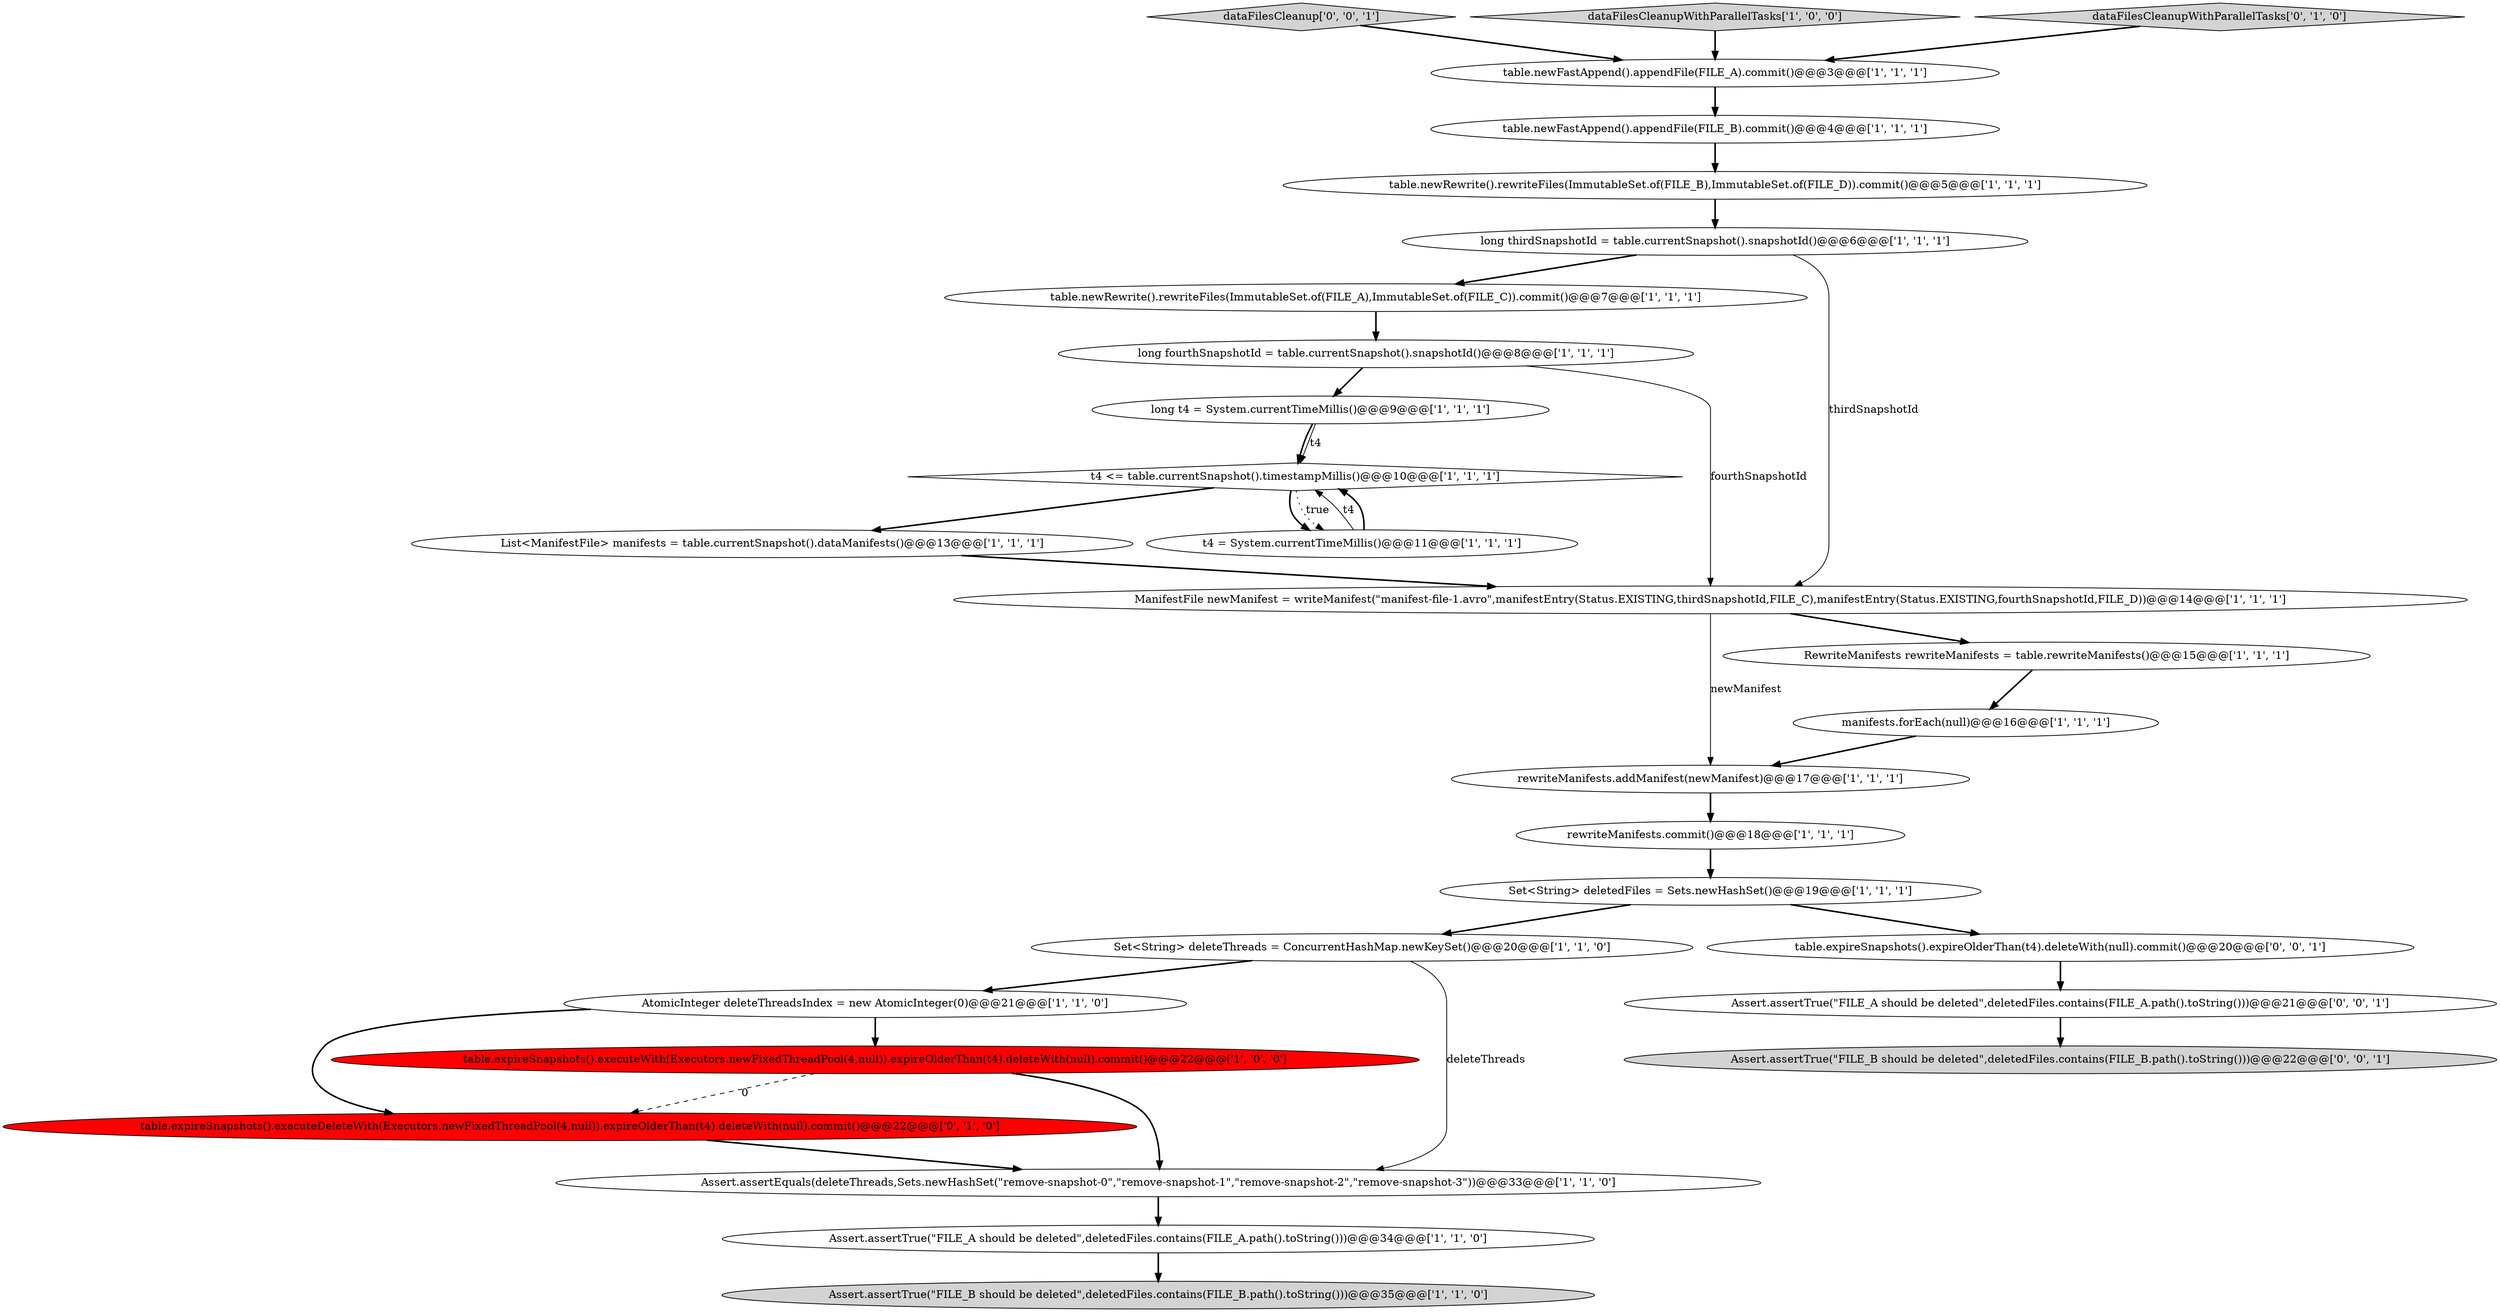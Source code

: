 digraph {
20 [style = filled, label = "Assert.assertTrue(\"FILE_B should be deleted\",deletedFiles.contains(FILE_B.path().toString()))@@@35@@@['1', '1', '0']", fillcolor = lightgray, shape = ellipse image = "AAA0AAABBB1BBB"];
18 [style = filled, label = "table.newRewrite().rewriteFiles(ImmutableSet.of(FILE_A),ImmutableSet.of(FILE_C)).commit()@@@7@@@['1', '1', '1']", fillcolor = white, shape = ellipse image = "AAA0AAABBB1BBB"];
17 [style = filled, label = "AtomicInteger deleteThreadsIndex = new AtomicInteger(0)@@@21@@@['1', '1', '0']", fillcolor = white, shape = ellipse image = "AAA0AAABBB1BBB"];
2 [style = filled, label = "List<ManifestFile> manifests = table.currentSnapshot().dataManifests()@@@13@@@['1', '1', '1']", fillcolor = white, shape = ellipse image = "AAA0AAABBB1BBB"];
28 [style = filled, label = "dataFilesCleanup['0', '0', '1']", fillcolor = lightgray, shape = diamond image = "AAA0AAABBB3BBB"];
6 [style = filled, label = "table.newFastAppend().appendFile(FILE_B).commit()@@@4@@@['1', '1', '1']", fillcolor = white, shape = ellipse image = "AAA0AAABBB1BBB"];
15 [style = filled, label = "Assert.assertEquals(deleteThreads,Sets.newHashSet(\"remove-snapshot-0\",\"remove-snapshot-1\",\"remove-snapshot-2\",\"remove-snapshot-3\"))@@@33@@@['1', '1', '0']", fillcolor = white, shape = ellipse image = "AAA0AAABBB1BBB"];
8 [style = filled, label = "table.newFastAppend().appendFile(FILE_A).commit()@@@3@@@['1', '1', '1']", fillcolor = white, shape = ellipse image = "AAA0AAABBB1BBB"];
1 [style = filled, label = "long thirdSnapshotId = table.currentSnapshot().snapshotId()@@@6@@@['1', '1', '1']", fillcolor = white, shape = ellipse image = "AAA0AAABBB1BBB"];
16 [style = filled, label = "Set<String> deletedFiles = Sets.newHashSet()@@@19@@@['1', '1', '1']", fillcolor = white, shape = ellipse image = "AAA0AAABBB1BBB"];
5 [style = filled, label = "Set<String> deleteThreads = ConcurrentHashMap.newKeySet()@@@20@@@['1', '1', '0']", fillcolor = white, shape = ellipse image = "AAA0AAABBB1BBB"];
22 [style = filled, label = "rewriteManifests.addManifest(newManifest)@@@17@@@['1', '1', '1']", fillcolor = white, shape = ellipse image = "AAA0AAABBB1BBB"];
24 [style = filled, label = "table.expireSnapshots().executeDeleteWith(Executors.newFixedThreadPool(4,null)).expireOlderThan(t4).deleteWith(null).commit()@@@22@@@['0', '1', '0']", fillcolor = red, shape = ellipse image = "AAA1AAABBB2BBB"];
21 [style = filled, label = "long t4 = System.currentTimeMillis()@@@9@@@['1', '1', '1']", fillcolor = white, shape = ellipse image = "AAA0AAABBB1BBB"];
19 [style = filled, label = "Assert.assertTrue(\"FILE_A should be deleted\",deletedFiles.contains(FILE_A.path().toString()))@@@34@@@['1', '1', '0']", fillcolor = white, shape = ellipse image = "AAA0AAABBB1BBB"];
12 [style = filled, label = "ManifestFile newManifest = writeManifest(\"manifest-file-1.avro\",manifestEntry(Status.EXISTING,thirdSnapshotId,FILE_C),manifestEntry(Status.EXISTING,fourthSnapshotId,FILE_D))@@@14@@@['1', '1', '1']", fillcolor = white, shape = ellipse image = "AAA0AAABBB1BBB"];
10 [style = filled, label = "t4 <= table.currentSnapshot().timestampMillis()@@@10@@@['1', '1', '1']", fillcolor = white, shape = diamond image = "AAA0AAABBB1BBB"];
4 [style = filled, label = "dataFilesCleanupWithParallelTasks['1', '0', '0']", fillcolor = lightgray, shape = diamond image = "AAA0AAABBB1BBB"];
26 [style = filled, label = "Assert.assertTrue(\"FILE_A should be deleted\",deletedFiles.contains(FILE_A.path().toString()))@@@21@@@['0', '0', '1']", fillcolor = white, shape = ellipse image = "AAA0AAABBB3BBB"];
7 [style = filled, label = "t4 = System.currentTimeMillis()@@@11@@@['1', '1', '1']", fillcolor = white, shape = ellipse image = "AAA0AAABBB1BBB"];
14 [style = filled, label = "RewriteManifests rewriteManifests = table.rewriteManifests()@@@15@@@['1', '1', '1']", fillcolor = white, shape = ellipse image = "AAA0AAABBB1BBB"];
9 [style = filled, label = "long fourthSnapshotId = table.currentSnapshot().snapshotId()@@@8@@@['1', '1', '1']", fillcolor = white, shape = ellipse image = "AAA0AAABBB1BBB"];
27 [style = filled, label = "Assert.assertTrue(\"FILE_B should be deleted\",deletedFiles.contains(FILE_B.path().toString()))@@@22@@@['0', '0', '1']", fillcolor = lightgray, shape = ellipse image = "AAA0AAABBB3BBB"];
0 [style = filled, label = "table.newRewrite().rewriteFiles(ImmutableSet.of(FILE_B),ImmutableSet.of(FILE_D)).commit()@@@5@@@['1', '1', '1']", fillcolor = white, shape = ellipse image = "AAA0AAABBB1BBB"];
11 [style = filled, label = "rewriteManifests.commit()@@@18@@@['1', '1', '1']", fillcolor = white, shape = ellipse image = "AAA0AAABBB1BBB"];
13 [style = filled, label = "manifests.forEach(null)@@@16@@@['1', '1', '1']", fillcolor = white, shape = ellipse image = "AAA0AAABBB1BBB"];
25 [style = filled, label = "table.expireSnapshots().expireOlderThan(t4).deleteWith(null).commit()@@@20@@@['0', '0', '1']", fillcolor = white, shape = ellipse image = "AAA0AAABBB3BBB"];
3 [style = filled, label = "table.expireSnapshots().executeWith(Executors.newFixedThreadPool(4,null)).expireOlderThan(t4).deleteWith(null).commit()@@@22@@@['1', '0', '0']", fillcolor = red, shape = ellipse image = "AAA1AAABBB1BBB"];
23 [style = filled, label = "dataFilesCleanupWithParallelTasks['0', '1', '0']", fillcolor = lightgray, shape = diamond image = "AAA0AAABBB2BBB"];
11->16 [style = bold, label=""];
21->10 [style = bold, label=""];
1->12 [style = solid, label="thirdSnapshotId"];
7->10 [style = solid, label="t4"];
7->10 [style = bold, label=""];
19->20 [style = bold, label=""];
3->24 [style = dashed, label="0"];
12->22 [style = solid, label="newManifest"];
1->18 [style = bold, label=""];
8->6 [style = bold, label=""];
6->0 [style = bold, label=""];
3->15 [style = bold, label=""];
16->25 [style = bold, label=""];
23->8 [style = bold, label=""];
15->19 [style = bold, label=""];
5->17 [style = bold, label=""];
10->7 [style = bold, label=""];
2->12 [style = bold, label=""];
26->27 [style = bold, label=""];
21->10 [style = solid, label="t4"];
17->24 [style = bold, label=""];
0->1 [style = bold, label=""];
28->8 [style = bold, label=""];
25->26 [style = bold, label=""];
12->14 [style = bold, label=""];
9->21 [style = bold, label=""];
18->9 [style = bold, label=""];
17->3 [style = bold, label=""];
16->5 [style = bold, label=""];
4->8 [style = bold, label=""];
10->7 [style = dotted, label="true"];
10->2 [style = bold, label=""];
13->22 [style = bold, label=""];
14->13 [style = bold, label=""];
22->11 [style = bold, label=""];
9->12 [style = solid, label="fourthSnapshotId"];
5->15 [style = solid, label="deleteThreads"];
24->15 [style = bold, label=""];
}
